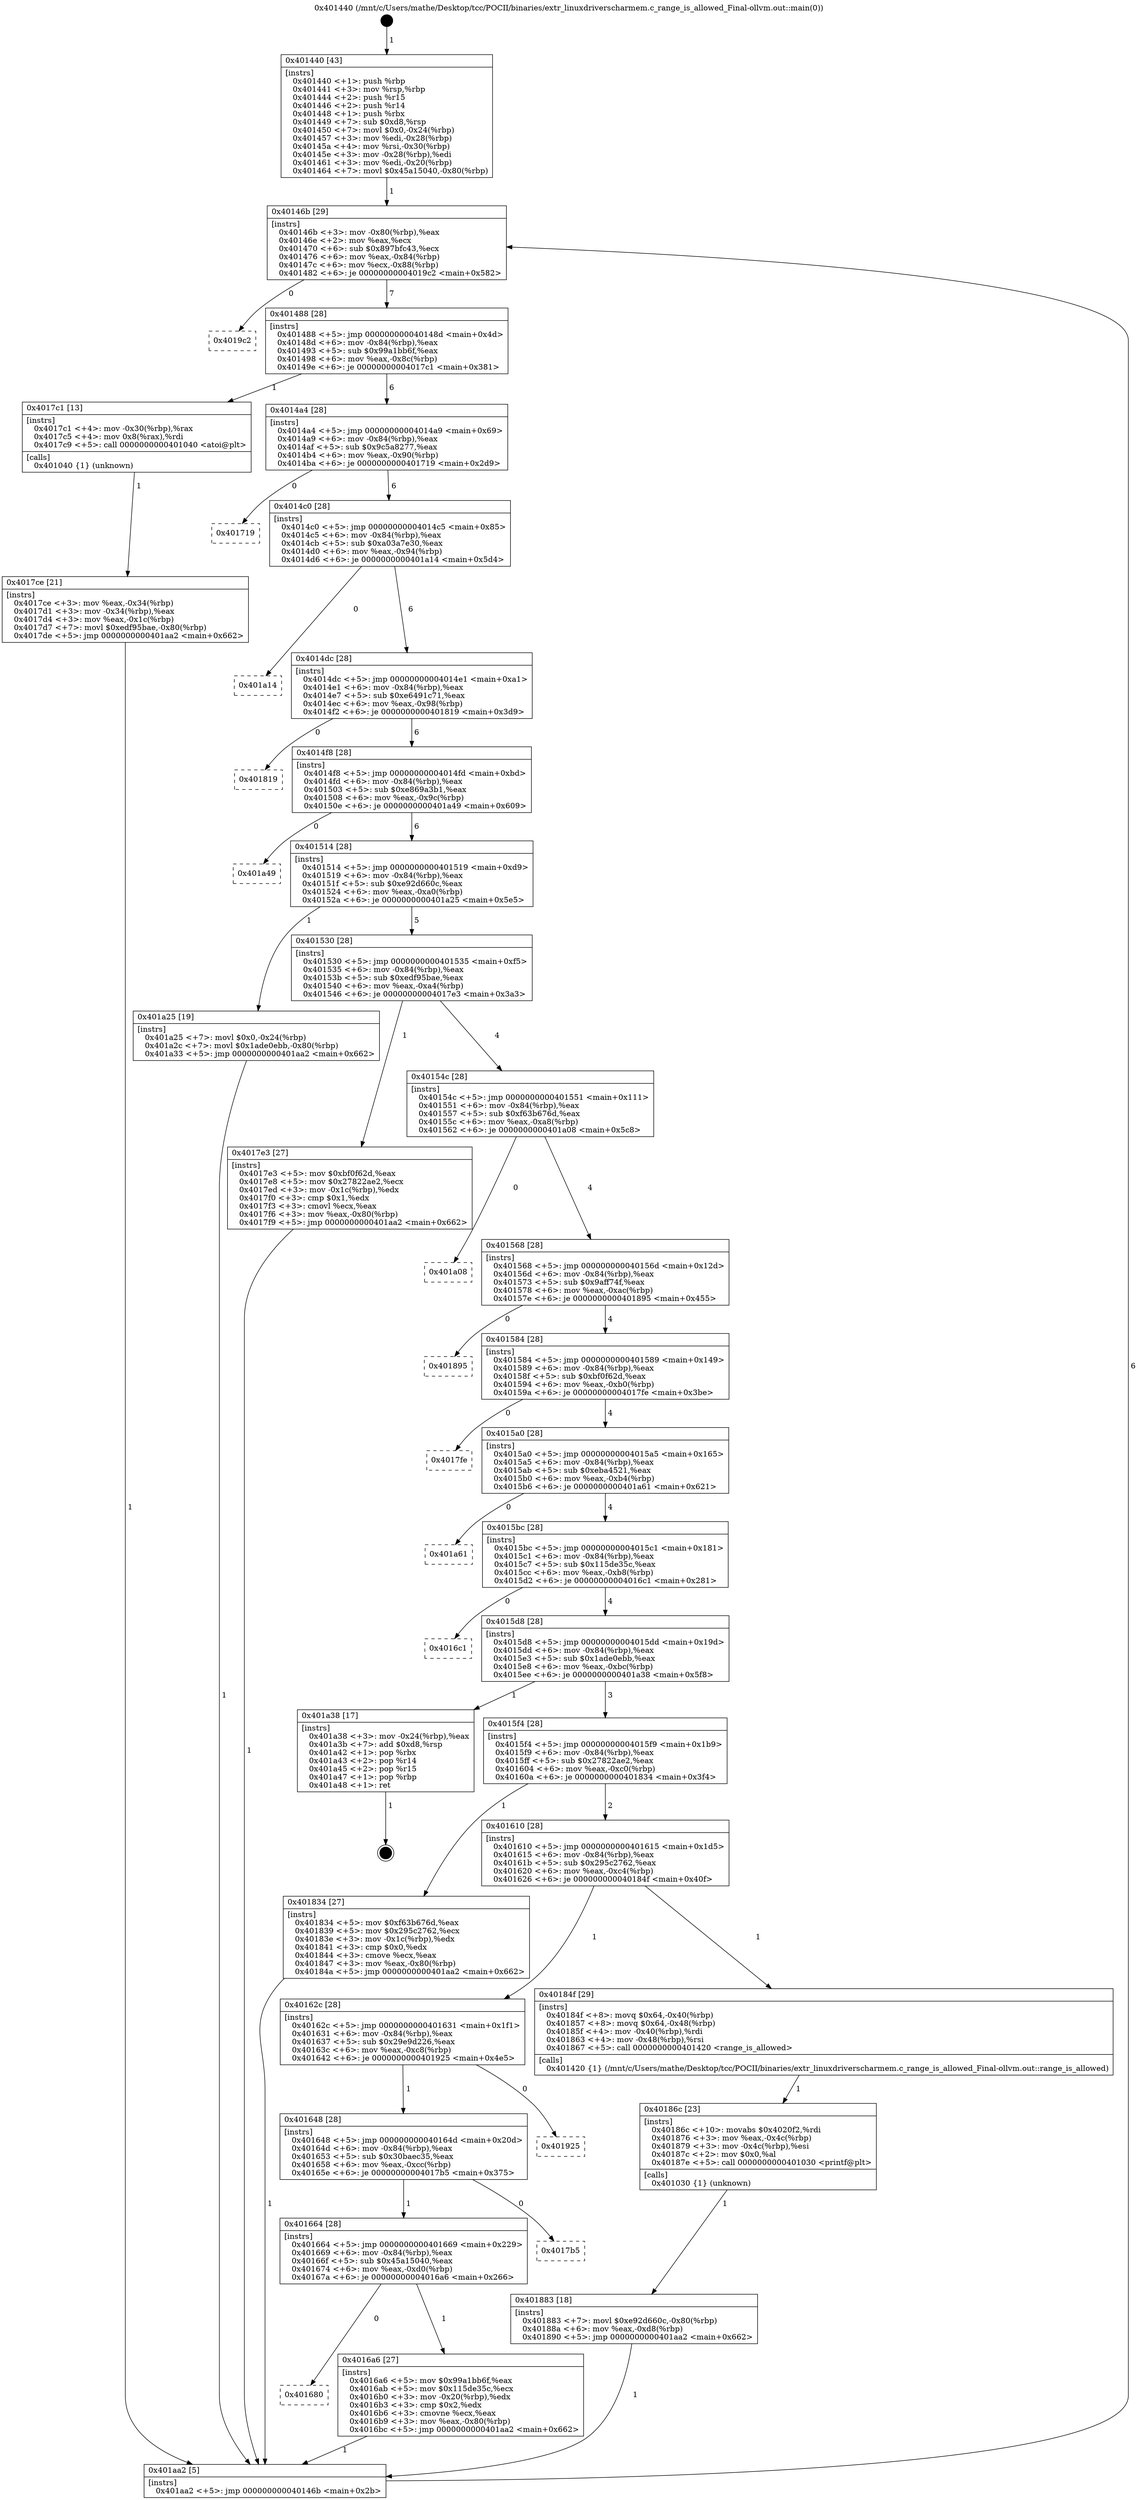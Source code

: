 digraph "0x401440" {
  label = "0x401440 (/mnt/c/Users/mathe/Desktop/tcc/POCII/binaries/extr_linuxdriverscharmem.c_range_is_allowed_Final-ollvm.out::main(0))"
  labelloc = "t"
  node[shape=record]

  Entry [label="",width=0.3,height=0.3,shape=circle,fillcolor=black,style=filled]
  "0x40146b" [label="{
     0x40146b [29]\l
     | [instrs]\l
     &nbsp;&nbsp;0x40146b \<+3\>: mov -0x80(%rbp),%eax\l
     &nbsp;&nbsp;0x40146e \<+2\>: mov %eax,%ecx\l
     &nbsp;&nbsp;0x401470 \<+6\>: sub $0x897bfc43,%ecx\l
     &nbsp;&nbsp;0x401476 \<+6\>: mov %eax,-0x84(%rbp)\l
     &nbsp;&nbsp;0x40147c \<+6\>: mov %ecx,-0x88(%rbp)\l
     &nbsp;&nbsp;0x401482 \<+6\>: je 00000000004019c2 \<main+0x582\>\l
  }"]
  "0x4019c2" [label="{
     0x4019c2\l
  }", style=dashed]
  "0x401488" [label="{
     0x401488 [28]\l
     | [instrs]\l
     &nbsp;&nbsp;0x401488 \<+5\>: jmp 000000000040148d \<main+0x4d\>\l
     &nbsp;&nbsp;0x40148d \<+6\>: mov -0x84(%rbp),%eax\l
     &nbsp;&nbsp;0x401493 \<+5\>: sub $0x99a1bb6f,%eax\l
     &nbsp;&nbsp;0x401498 \<+6\>: mov %eax,-0x8c(%rbp)\l
     &nbsp;&nbsp;0x40149e \<+6\>: je 00000000004017c1 \<main+0x381\>\l
  }"]
  Exit [label="",width=0.3,height=0.3,shape=circle,fillcolor=black,style=filled,peripheries=2]
  "0x4017c1" [label="{
     0x4017c1 [13]\l
     | [instrs]\l
     &nbsp;&nbsp;0x4017c1 \<+4\>: mov -0x30(%rbp),%rax\l
     &nbsp;&nbsp;0x4017c5 \<+4\>: mov 0x8(%rax),%rdi\l
     &nbsp;&nbsp;0x4017c9 \<+5\>: call 0000000000401040 \<atoi@plt\>\l
     | [calls]\l
     &nbsp;&nbsp;0x401040 \{1\} (unknown)\l
  }"]
  "0x4014a4" [label="{
     0x4014a4 [28]\l
     | [instrs]\l
     &nbsp;&nbsp;0x4014a4 \<+5\>: jmp 00000000004014a9 \<main+0x69\>\l
     &nbsp;&nbsp;0x4014a9 \<+6\>: mov -0x84(%rbp),%eax\l
     &nbsp;&nbsp;0x4014af \<+5\>: sub $0x9c5a8277,%eax\l
     &nbsp;&nbsp;0x4014b4 \<+6\>: mov %eax,-0x90(%rbp)\l
     &nbsp;&nbsp;0x4014ba \<+6\>: je 0000000000401719 \<main+0x2d9\>\l
  }"]
  "0x401883" [label="{
     0x401883 [18]\l
     | [instrs]\l
     &nbsp;&nbsp;0x401883 \<+7\>: movl $0xe92d660c,-0x80(%rbp)\l
     &nbsp;&nbsp;0x40188a \<+6\>: mov %eax,-0xd8(%rbp)\l
     &nbsp;&nbsp;0x401890 \<+5\>: jmp 0000000000401aa2 \<main+0x662\>\l
  }"]
  "0x401719" [label="{
     0x401719\l
  }", style=dashed]
  "0x4014c0" [label="{
     0x4014c0 [28]\l
     | [instrs]\l
     &nbsp;&nbsp;0x4014c0 \<+5\>: jmp 00000000004014c5 \<main+0x85\>\l
     &nbsp;&nbsp;0x4014c5 \<+6\>: mov -0x84(%rbp),%eax\l
     &nbsp;&nbsp;0x4014cb \<+5\>: sub $0xa03a7e30,%eax\l
     &nbsp;&nbsp;0x4014d0 \<+6\>: mov %eax,-0x94(%rbp)\l
     &nbsp;&nbsp;0x4014d6 \<+6\>: je 0000000000401a14 \<main+0x5d4\>\l
  }"]
  "0x40186c" [label="{
     0x40186c [23]\l
     | [instrs]\l
     &nbsp;&nbsp;0x40186c \<+10\>: movabs $0x4020f2,%rdi\l
     &nbsp;&nbsp;0x401876 \<+3\>: mov %eax,-0x4c(%rbp)\l
     &nbsp;&nbsp;0x401879 \<+3\>: mov -0x4c(%rbp),%esi\l
     &nbsp;&nbsp;0x40187c \<+2\>: mov $0x0,%al\l
     &nbsp;&nbsp;0x40187e \<+5\>: call 0000000000401030 \<printf@plt\>\l
     | [calls]\l
     &nbsp;&nbsp;0x401030 \{1\} (unknown)\l
  }"]
  "0x401a14" [label="{
     0x401a14\l
  }", style=dashed]
  "0x4014dc" [label="{
     0x4014dc [28]\l
     | [instrs]\l
     &nbsp;&nbsp;0x4014dc \<+5\>: jmp 00000000004014e1 \<main+0xa1\>\l
     &nbsp;&nbsp;0x4014e1 \<+6\>: mov -0x84(%rbp),%eax\l
     &nbsp;&nbsp;0x4014e7 \<+5\>: sub $0xe6491c71,%eax\l
     &nbsp;&nbsp;0x4014ec \<+6\>: mov %eax,-0x98(%rbp)\l
     &nbsp;&nbsp;0x4014f2 \<+6\>: je 0000000000401819 \<main+0x3d9\>\l
  }"]
  "0x4017ce" [label="{
     0x4017ce [21]\l
     | [instrs]\l
     &nbsp;&nbsp;0x4017ce \<+3\>: mov %eax,-0x34(%rbp)\l
     &nbsp;&nbsp;0x4017d1 \<+3\>: mov -0x34(%rbp),%eax\l
     &nbsp;&nbsp;0x4017d4 \<+3\>: mov %eax,-0x1c(%rbp)\l
     &nbsp;&nbsp;0x4017d7 \<+7\>: movl $0xedf95bae,-0x80(%rbp)\l
     &nbsp;&nbsp;0x4017de \<+5\>: jmp 0000000000401aa2 \<main+0x662\>\l
  }"]
  "0x401819" [label="{
     0x401819\l
  }", style=dashed]
  "0x4014f8" [label="{
     0x4014f8 [28]\l
     | [instrs]\l
     &nbsp;&nbsp;0x4014f8 \<+5\>: jmp 00000000004014fd \<main+0xbd\>\l
     &nbsp;&nbsp;0x4014fd \<+6\>: mov -0x84(%rbp),%eax\l
     &nbsp;&nbsp;0x401503 \<+5\>: sub $0xe869a3b1,%eax\l
     &nbsp;&nbsp;0x401508 \<+6\>: mov %eax,-0x9c(%rbp)\l
     &nbsp;&nbsp;0x40150e \<+6\>: je 0000000000401a49 \<main+0x609\>\l
  }"]
  "0x401440" [label="{
     0x401440 [43]\l
     | [instrs]\l
     &nbsp;&nbsp;0x401440 \<+1\>: push %rbp\l
     &nbsp;&nbsp;0x401441 \<+3\>: mov %rsp,%rbp\l
     &nbsp;&nbsp;0x401444 \<+2\>: push %r15\l
     &nbsp;&nbsp;0x401446 \<+2\>: push %r14\l
     &nbsp;&nbsp;0x401448 \<+1\>: push %rbx\l
     &nbsp;&nbsp;0x401449 \<+7\>: sub $0xd8,%rsp\l
     &nbsp;&nbsp;0x401450 \<+7\>: movl $0x0,-0x24(%rbp)\l
     &nbsp;&nbsp;0x401457 \<+3\>: mov %edi,-0x28(%rbp)\l
     &nbsp;&nbsp;0x40145a \<+4\>: mov %rsi,-0x30(%rbp)\l
     &nbsp;&nbsp;0x40145e \<+3\>: mov -0x28(%rbp),%edi\l
     &nbsp;&nbsp;0x401461 \<+3\>: mov %edi,-0x20(%rbp)\l
     &nbsp;&nbsp;0x401464 \<+7\>: movl $0x45a15040,-0x80(%rbp)\l
  }"]
  "0x401a49" [label="{
     0x401a49\l
  }", style=dashed]
  "0x401514" [label="{
     0x401514 [28]\l
     | [instrs]\l
     &nbsp;&nbsp;0x401514 \<+5\>: jmp 0000000000401519 \<main+0xd9\>\l
     &nbsp;&nbsp;0x401519 \<+6\>: mov -0x84(%rbp),%eax\l
     &nbsp;&nbsp;0x40151f \<+5\>: sub $0xe92d660c,%eax\l
     &nbsp;&nbsp;0x401524 \<+6\>: mov %eax,-0xa0(%rbp)\l
     &nbsp;&nbsp;0x40152a \<+6\>: je 0000000000401a25 \<main+0x5e5\>\l
  }"]
  "0x401aa2" [label="{
     0x401aa2 [5]\l
     | [instrs]\l
     &nbsp;&nbsp;0x401aa2 \<+5\>: jmp 000000000040146b \<main+0x2b\>\l
  }"]
  "0x401a25" [label="{
     0x401a25 [19]\l
     | [instrs]\l
     &nbsp;&nbsp;0x401a25 \<+7\>: movl $0x0,-0x24(%rbp)\l
     &nbsp;&nbsp;0x401a2c \<+7\>: movl $0x1ade0ebb,-0x80(%rbp)\l
     &nbsp;&nbsp;0x401a33 \<+5\>: jmp 0000000000401aa2 \<main+0x662\>\l
  }"]
  "0x401530" [label="{
     0x401530 [28]\l
     | [instrs]\l
     &nbsp;&nbsp;0x401530 \<+5\>: jmp 0000000000401535 \<main+0xf5\>\l
     &nbsp;&nbsp;0x401535 \<+6\>: mov -0x84(%rbp),%eax\l
     &nbsp;&nbsp;0x40153b \<+5\>: sub $0xedf95bae,%eax\l
     &nbsp;&nbsp;0x401540 \<+6\>: mov %eax,-0xa4(%rbp)\l
     &nbsp;&nbsp;0x401546 \<+6\>: je 00000000004017e3 \<main+0x3a3\>\l
  }"]
  "0x401680" [label="{
     0x401680\l
  }", style=dashed]
  "0x4017e3" [label="{
     0x4017e3 [27]\l
     | [instrs]\l
     &nbsp;&nbsp;0x4017e3 \<+5\>: mov $0xbf0f62d,%eax\l
     &nbsp;&nbsp;0x4017e8 \<+5\>: mov $0x27822ae2,%ecx\l
     &nbsp;&nbsp;0x4017ed \<+3\>: mov -0x1c(%rbp),%edx\l
     &nbsp;&nbsp;0x4017f0 \<+3\>: cmp $0x1,%edx\l
     &nbsp;&nbsp;0x4017f3 \<+3\>: cmovl %ecx,%eax\l
     &nbsp;&nbsp;0x4017f6 \<+3\>: mov %eax,-0x80(%rbp)\l
     &nbsp;&nbsp;0x4017f9 \<+5\>: jmp 0000000000401aa2 \<main+0x662\>\l
  }"]
  "0x40154c" [label="{
     0x40154c [28]\l
     | [instrs]\l
     &nbsp;&nbsp;0x40154c \<+5\>: jmp 0000000000401551 \<main+0x111\>\l
     &nbsp;&nbsp;0x401551 \<+6\>: mov -0x84(%rbp),%eax\l
     &nbsp;&nbsp;0x401557 \<+5\>: sub $0xf63b676d,%eax\l
     &nbsp;&nbsp;0x40155c \<+6\>: mov %eax,-0xa8(%rbp)\l
     &nbsp;&nbsp;0x401562 \<+6\>: je 0000000000401a08 \<main+0x5c8\>\l
  }"]
  "0x4016a6" [label="{
     0x4016a6 [27]\l
     | [instrs]\l
     &nbsp;&nbsp;0x4016a6 \<+5\>: mov $0x99a1bb6f,%eax\l
     &nbsp;&nbsp;0x4016ab \<+5\>: mov $0x115de35c,%ecx\l
     &nbsp;&nbsp;0x4016b0 \<+3\>: mov -0x20(%rbp),%edx\l
     &nbsp;&nbsp;0x4016b3 \<+3\>: cmp $0x2,%edx\l
     &nbsp;&nbsp;0x4016b6 \<+3\>: cmovne %ecx,%eax\l
     &nbsp;&nbsp;0x4016b9 \<+3\>: mov %eax,-0x80(%rbp)\l
     &nbsp;&nbsp;0x4016bc \<+5\>: jmp 0000000000401aa2 \<main+0x662\>\l
  }"]
  "0x401a08" [label="{
     0x401a08\l
  }", style=dashed]
  "0x401568" [label="{
     0x401568 [28]\l
     | [instrs]\l
     &nbsp;&nbsp;0x401568 \<+5\>: jmp 000000000040156d \<main+0x12d\>\l
     &nbsp;&nbsp;0x40156d \<+6\>: mov -0x84(%rbp),%eax\l
     &nbsp;&nbsp;0x401573 \<+5\>: sub $0x9aff74f,%eax\l
     &nbsp;&nbsp;0x401578 \<+6\>: mov %eax,-0xac(%rbp)\l
     &nbsp;&nbsp;0x40157e \<+6\>: je 0000000000401895 \<main+0x455\>\l
  }"]
  "0x401664" [label="{
     0x401664 [28]\l
     | [instrs]\l
     &nbsp;&nbsp;0x401664 \<+5\>: jmp 0000000000401669 \<main+0x229\>\l
     &nbsp;&nbsp;0x401669 \<+6\>: mov -0x84(%rbp),%eax\l
     &nbsp;&nbsp;0x40166f \<+5\>: sub $0x45a15040,%eax\l
     &nbsp;&nbsp;0x401674 \<+6\>: mov %eax,-0xd0(%rbp)\l
     &nbsp;&nbsp;0x40167a \<+6\>: je 00000000004016a6 \<main+0x266\>\l
  }"]
  "0x401895" [label="{
     0x401895\l
  }", style=dashed]
  "0x401584" [label="{
     0x401584 [28]\l
     | [instrs]\l
     &nbsp;&nbsp;0x401584 \<+5\>: jmp 0000000000401589 \<main+0x149\>\l
     &nbsp;&nbsp;0x401589 \<+6\>: mov -0x84(%rbp),%eax\l
     &nbsp;&nbsp;0x40158f \<+5\>: sub $0xbf0f62d,%eax\l
     &nbsp;&nbsp;0x401594 \<+6\>: mov %eax,-0xb0(%rbp)\l
     &nbsp;&nbsp;0x40159a \<+6\>: je 00000000004017fe \<main+0x3be\>\l
  }"]
  "0x4017b5" [label="{
     0x4017b5\l
  }", style=dashed]
  "0x4017fe" [label="{
     0x4017fe\l
  }", style=dashed]
  "0x4015a0" [label="{
     0x4015a0 [28]\l
     | [instrs]\l
     &nbsp;&nbsp;0x4015a0 \<+5\>: jmp 00000000004015a5 \<main+0x165\>\l
     &nbsp;&nbsp;0x4015a5 \<+6\>: mov -0x84(%rbp),%eax\l
     &nbsp;&nbsp;0x4015ab \<+5\>: sub $0xeba4521,%eax\l
     &nbsp;&nbsp;0x4015b0 \<+6\>: mov %eax,-0xb4(%rbp)\l
     &nbsp;&nbsp;0x4015b6 \<+6\>: je 0000000000401a61 \<main+0x621\>\l
  }"]
  "0x401648" [label="{
     0x401648 [28]\l
     | [instrs]\l
     &nbsp;&nbsp;0x401648 \<+5\>: jmp 000000000040164d \<main+0x20d\>\l
     &nbsp;&nbsp;0x40164d \<+6\>: mov -0x84(%rbp),%eax\l
     &nbsp;&nbsp;0x401653 \<+5\>: sub $0x30baec35,%eax\l
     &nbsp;&nbsp;0x401658 \<+6\>: mov %eax,-0xcc(%rbp)\l
     &nbsp;&nbsp;0x40165e \<+6\>: je 00000000004017b5 \<main+0x375\>\l
  }"]
  "0x401a61" [label="{
     0x401a61\l
  }", style=dashed]
  "0x4015bc" [label="{
     0x4015bc [28]\l
     | [instrs]\l
     &nbsp;&nbsp;0x4015bc \<+5\>: jmp 00000000004015c1 \<main+0x181\>\l
     &nbsp;&nbsp;0x4015c1 \<+6\>: mov -0x84(%rbp),%eax\l
     &nbsp;&nbsp;0x4015c7 \<+5\>: sub $0x115de35c,%eax\l
     &nbsp;&nbsp;0x4015cc \<+6\>: mov %eax,-0xb8(%rbp)\l
     &nbsp;&nbsp;0x4015d2 \<+6\>: je 00000000004016c1 \<main+0x281\>\l
  }"]
  "0x401925" [label="{
     0x401925\l
  }", style=dashed]
  "0x4016c1" [label="{
     0x4016c1\l
  }", style=dashed]
  "0x4015d8" [label="{
     0x4015d8 [28]\l
     | [instrs]\l
     &nbsp;&nbsp;0x4015d8 \<+5\>: jmp 00000000004015dd \<main+0x19d\>\l
     &nbsp;&nbsp;0x4015dd \<+6\>: mov -0x84(%rbp),%eax\l
     &nbsp;&nbsp;0x4015e3 \<+5\>: sub $0x1ade0ebb,%eax\l
     &nbsp;&nbsp;0x4015e8 \<+6\>: mov %eax,-0xbc(%rbp)\l
     &nbsp;&nbsp;0x4015ee \<+6\>: je 0000000000401a38 \<main+0x5f8\>\l
  }"]
  "0x40162c" [label="{
     0x40162c [28]\l
     | [instrs]\l
     &nbsp;&nbsp;0x40162c \<+5\>: jmp 0000000000401631 \<main+0x1f1\>\l
     &nbsp;&nbsp;0x401631 \<+6\>: mov -0x84(%rbp),%eax\l
     &nbsp;&nbsp;0x401637 \<+5\>: sub $0x29e9d226,%eax\l
     &nbsp;&nbsp;0x40163c \<+6\>: mov %eax,-0xc8(%rbp)\l
     &nbsp;&nbsp;0x401642 \<+6\>: je 0000000000401925 \<main+0x4e5\>\l
  }"]
  "0x401a38" [label="{
     0x401a38 [17]\l
     | [instrs]\l
     &nbsp;&nbsp;0x401a38 \<+3\>: mov -0x24(%rbp),%eax\l
     &nbsp;&nbsp;0x401a3b \<+7\>: add $0xd8,%rsp\l
     &nbsp;&nbsp;0x401a42 \<+1\>: pop %rbx\l
     &nbsp;&nbsp;0x401a43 \<+2\>: pop %r14\l
     &nbsp;&nbsp;0x401a45 \<+2\>: pop %r15\l
     &nbsp;&nbsp;0x401a47 \<+1\>: pop %rbp\l
     &nbsp;&nbsp;0x401a48 \<+1\>: ret\l
  }"]
  "0x4015f4" [label="{
     0x4015f4 [28]\l
     | [instrs]\l
     &nbsp;&nbsp;0x4015f4 \<+5\>: jmp 00000000004015f9 \<main+0x1b9\>\l
     &nbsp;&nbsp;0x4015f9 \<+6\>: mov -0x84(%rbp),%eax\l
     &nbsp;&nbsp;0x4015ff \<+5\>: sub $0x27822ae2,%eax\l
     &nbsp;&nbsp;0x401604 \<+6\>: mov %eax,-0xc0(%rbp)\l
     &nbsp;&nbsp;0x40160a \<+6\>: je 0000000000401834 \<main+0x3f4\>\l
  }"]
  "0x40184f" [label="{
     0x40184f [29]\l
     | [instrs]\l
     &nbsp;&nbsp;0x40184f \<+8\>: movq $0x64,-0x40(%rbp)\l
     &nbsp;&nbsp;0x401857 \<+8\>: movq $0x64,-0x48(%rbp)\l
     &nbsp;&nbsp;0x40185f \<+4\>: mov -0x40(%rbp),%rdi\l
     &nbsp;&nbsp;0x401863 \<+4\>: mov -0x48(%rbp),%rsi\l
     &nbsp;&nbsp;0x401867 \<+5\>: call 0000000000401420 \<range_is_allowed\>\l
     | [calls]\l
     &nbsp;&nbsp;0x401420 \{1\} (/mnt/c/Users/mathe/Desktop/tcc/POCII/binaries/extr_linuxdriverscharmem.c_range_is_allowed_Final-ollvm.out::range_is_allowed)\l
  }"]
  "0x401834" [label="{
     0x401834 [27]\l
     | [instrs]\l
     &nbsp;&nbsp;0x401834 \<+5\>: mov $0xf63b676d,%eax\l
     &nbsp;&nbsp;0x401839 \<+5\>: mov $0x295c2762,%ecx\l
     &nbsp;&nbsp;0x40183e \<+3\>: mov -0x1c(%rbp),%edx\l
     &nbsp;&nbsp;0x401841 \<+3\>: cmp $0x0,%edx\l
     &nbsp;&nbsp;0x401844 \<+3\>: cmove %ecx,%eax\l
     &nbsp;&nbsp;0x401847 \<+3\>: mov %eax,-0x80(%rbp)\l
     &nbsp;&nbsp;0x40184a \<+5\>: jmp 0000000000401aa2 \<main+0x662\>\l
  }"]
  "0x401610" [label="{
     0x401610 [28]\l
     | [instrs]\l
     &nbsp;&nbsp;0x401610 \<+5\>: jmp 0000000000401615 \<main+0x1d5\>\l
     &nbsp;&nbsp;0x401615 \<+6\>: mov -0x84(%rbp),%eax\l
     &nbsp;&nbsp;0x40161b \<+5\>: sub $0x295c2762,%eax\l
     &nbsp;&nbsp;0x401620 \<+6\>: mov %eax,-0xc4(%rbp)\l
     &nbsp;&nbsp;0x401626 \<+6\>: je 000000000040184f \<main+0x40f\>\l
  }"]
  Entry -> "0x401440" [label=" 1"]
  "0x40146b" -> "0x4019c2" [label=" 0"]
  "0x40146b" -> "0x401488" [label=" 7"]
  "0x401a38" -> Exit [label=" 1"]
  "0x401488" -> "0x4017c1" [label=" 1"]
  "0x401488" -> "0x4014a4" [label=" 6"]
  "0x401a25" -> "0x401aa2" [label=" 1"]
  "0x4014a4" -> "0x401719" [label=" 0"]
  "0x4014a4" -> "0x4014c0" [label=" 6"]
  "0x401883" -> "0x401aa2" [label=" 1"]
  "0x4014c0" -> "0x401a14" [label=" 0"]
  "0x4014c0" -> "0x4014dc" [label=" 6"]
  "0x40186c" -> "0x401883" [label=" 1"]
  "0x4014dc" -> "0x401819" [label=" 0"]
  "0x4014dc" -> "0x4014f8" [label=" 6"]
  "0x40184f" -> "0x40186c" [label=" 1"]
  "0x4014f8" -> "0x401a49" [label=" 0"]
  "0x4014f8" -> "0x401514" [label=" 6"]
  "0x401834" -> "0x401aa2" [label=" 1"]
  "0x401514" -> "0x401a25" [label=" 1"]
  "0x401514" -> "0x401530" [label=" 5"]
  "0x4017e3" -> "0x401aa2" [label=" 1"]
  "0x401530" -> "0x4017e3" [label=" 1"]
  "0x401530" -> "0x40154c" [label=" 4"]
  "0x4017ce" -> "0x401aa2" [label=" 1"]
  "0x40154c" -> "0x401a08" [label=" 0"]
  "0x40154c" -> "0x401568" [label=" 4"]
  "0x4017c1" -> "0x4017ce" [label=" 1"]
  "0x401568" -> "0x401895" [label=" 0"]
  "0x401568" -> "0x401584" [label=" 4"]
  "0x401440" -> "0x40146b" [label=" 1"]
  "0x401584" -> "0x4017fe" [label=" 0"]
  "0x401584" -> "0x4015a0" [label=" 4"]
  "0x4016a6" -> "0x401aa2" [label=" 1"]
  "0x4015a0" -> "0x401a61" [label=" 0"]
  "0x4015a0" -> "0x4015bc" [label=" 4"]
  "0x401664" -> "0x4016a6" [label=" 1"]
  "0x4015bc" -> "0x4016c1" [label=" 0"]
  "0x4015bc" -> "0x4015d8" [label=" 4"]
  "0x401aa2" -> "0x40146b" [label=" 6"]
  "0x4015d8" -> "0x401a38" [label=" 1"]
  "0x4015d8" -> "0x4015f4" [label=" 3"]
  "0x401648" -> "0x4017b5" [label=" 0"]
  "0x4015f4" -> "0x401834" [label=" 1"]
  "0x4015f4" -> "0x401610" [label=" 2"]
  "0x401664" -> "0x401680" [label=" 0"]
  "0x401610" -> "0x40184f" [label=" 1"]
  "0x401610" -> "0x40162c" [label=" 1"]
  "0x401648" -> "0x401664" [label=" 1"]
  "0x40162c" -> "0x401925" [label=" 0"]
  "0x40162c" -> "0x401648" [label=" 1"]
}
